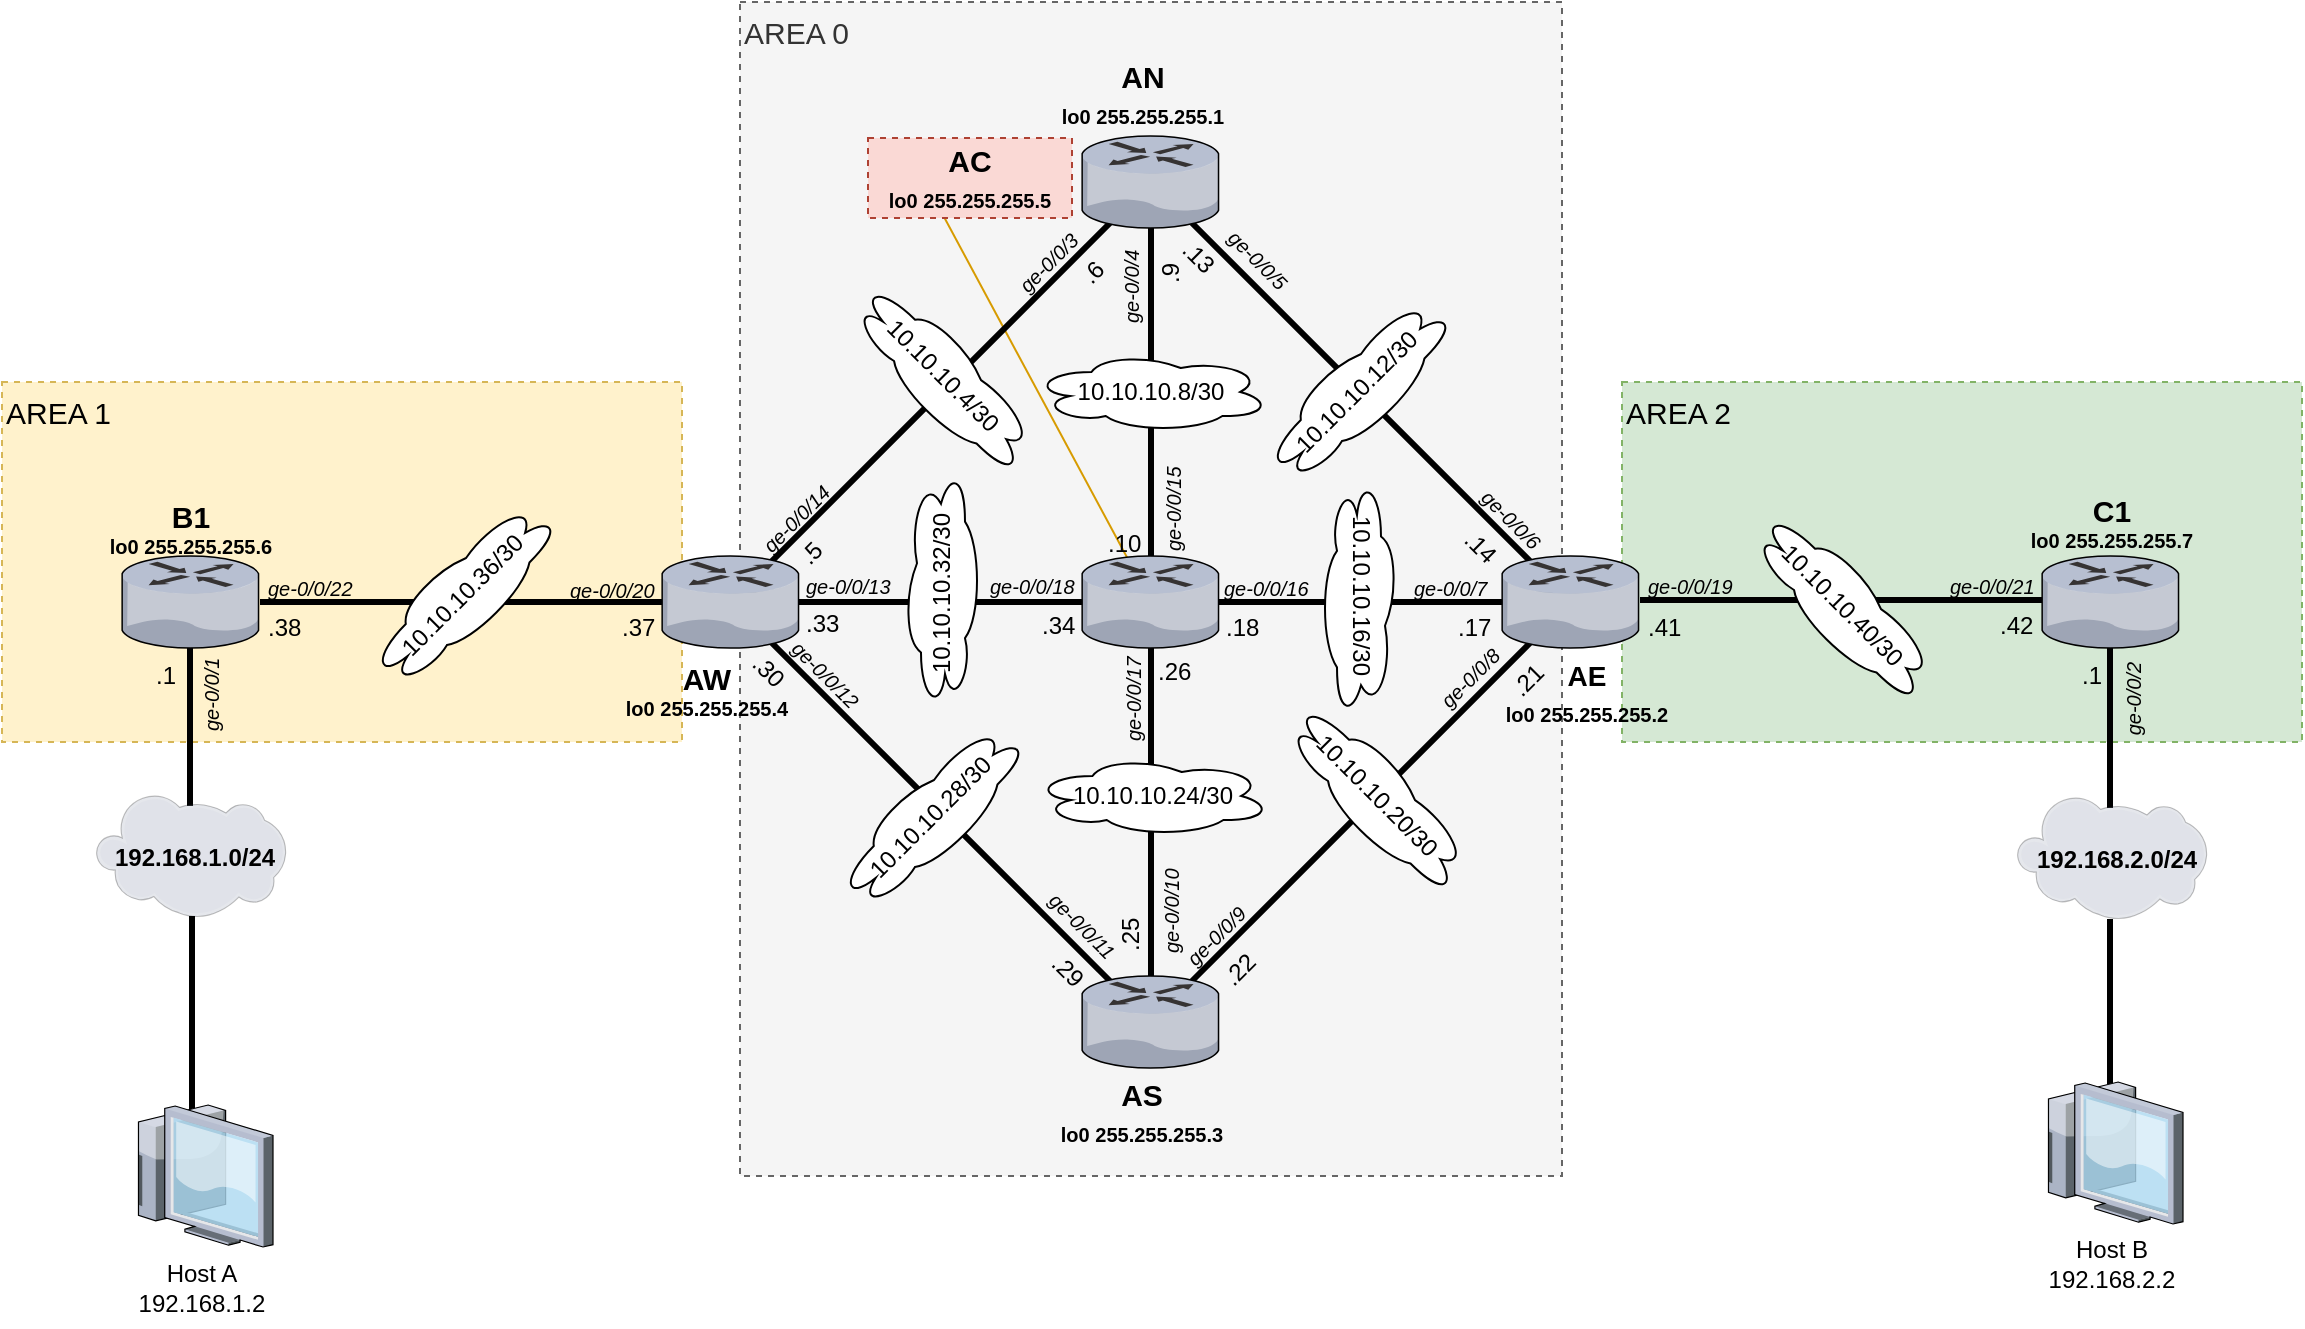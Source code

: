 <mxfile version="10.6.7" type="device"><diagram name="Page-1" id="822b0af5-4adb-64df-f703-e8dfc1f81529"><mxGraphModel dx="2174" dy="1441" grid="1" gridSize="20" guides="1" tooltips="1" connect="1" arrows="1" fold="1" page="1" pageScale="1" pageWidth="1100" pageHeight="850" background="#ffffff" math="0" shadow="0"><root><mxCell id="0"/><mxCell id="1" parent="0"/><mxCell id="tBI72H1Cy514doUV_feU-396" value="AREA 2" style="text;html=1;strokeColor=#82b366;fillColor=#d5e8d4;align=left;verticalAlign=top;whiteSpace=wrap;rounded=0;dashed=1;fontSize=15;" vertex="1" parent="1"><mxGeometry x="750" y="183" width="340" height="180" as="geometry"/></mxCell><mxCell id="tBI72H1Cy514doUV_feU-395" value="AREA 0" style="text;html=1;strokeColor=#666666;fillColor=#f5f5f5;align=left;verticalAlign=top;whiteSpace=wrap;rounded=0;dashed=1;fontSize=15;fontColor=#333333;" vertex="1" parent="1"><mxGeometry x="309" y="-7" width="411" height="587" as="geometry"/></mxCell><mxCell id="tBI72H1Cy514doUV_feU-308" value="AREA 1" style="text;html=1;strokeColor=#d6b656;fillColor=#fff2cc;align=left;verticalAlign=top;whiteSpace=wrap;rounded=0;dashed=1;fontSize=15;" vertex="1" parent="1"><mxGeometry x="-60" y="183" width="340" height="180" as="geometry"/></mxCell><mxCell id="tBI72H1Cy514doUV_feU-393" value="" style="endArrow=none;html=1;horizontal=0;verticalAlign=top;fontSize=11;strokeWidth=1;targetPerimeterSpacing=30;fillColor=#ffe6cc;strokeColor=#d79b00;sourcePerimeterSpacing=-30;" edge="1" parent="1" source="tBI72H1Cy514doUV_feU-307"><mxGeometry x="0.046" y="-3" width="50" height="50" relative="1" as="geometry"><mxPoint x="316.5" y="167.0" as="sourcePoint"/><mxPoint x="400" y="80" as="targetPoint"/><mxPoint as="offset"/><Array as="points"/></mxGeometry></mxCell><mxCell id="tBI72H1Cy514doUV_feU-349" value="" style="endArrow=none;html=1;horizontal=0;verticalAlign=bottom;fontSize=11;strokeWidth=3;" edge="1" parent="1"><mxGeometry x="0.01" y="11" width="50" height="50" relative="1" as="geometry"><mxPoint x="994" y="396" as="sourcePoint"/><mxPoint x="994" y="314" as="targetPoint"/><mxPoint as="offset"/></mxGeometry></mxCell><mxCell id="140" value="" style="endArrow=none;html=1;horizontal=0;verticalAlign=top;fontSize=11;strokeWidth=3;endSize=6;targetPerimeterSpacing=-13;sourcePerimeterSpacing=-8;" parent="1" source="tBI72H1Cy514doUV_feU-301" target="162" edge="1"><mxGeometry x="0.046" y="-3" width="50" height="50" relative="1" as="geometry"><mxPoint x="560.088" y="152" as="sourcePoint"/><mxPoint x="567" y="260" as="targetPoint"/><mxPoint as="offset"/><Array as="points"/></mxGeometry></mxCell><mxCell id="154" value="" style="endArrow=none;html=1;horizontal=0;verticalAlign=bottom;fontSize=11;strokeWidth=3;" parent="1" edge="1"><mxGeometry x="0.01" y="11" width="50" height="50" relative="1" as="geometry"><mxPoint x="994" y="571.5" as="sourcePoint"/><mxPoint x="994" y="451.5" as="targetPoint"/><mxPoint as="offset"/></mxGeometry></mxCell><mxCell id="164" value="" style="endArrow=none;html=1;horizontal=0;verticalAlign=bottom;fontSize=11;strokeWidth=3;" parent="1" edge="1"><mxGeometry x="0.01" y="11" width="50" height="50" relative="1" as="geometry"><mxPoint x="960" y="292" as="sourcePoint"/><mxPoint x="759" y="292" as="targetPoint"/><mxPoint as="offset"/><Array as="points"/></mxGeometry></mxCell><mxCell id="244" value="&lt;br&gt;&lt;div&gt;&lt;b&gt;192.168.2.0/24&lt;/b&gt;&lt;/div&gt;" style="verticalLabelPosition=bottom;aspect=fixed;html=1;verticalAlign=top;strokeColor=none;align=center;outlineConnect=0;shape=mxgraph.citrix.cloud;spacingTop=-58;spacingLeft=3;flipV=1;gradientColor=none;opacity=25;" parent="1" vertex="1"><mxGeometry x="947.5" y="390" width="95" height="62" as="geometry"/></mxCell><mxCell id="261" value="" style="endArrow=none;html=1;horizontal=0;verticalAlign=top;fontSize=11;strokeWidth=3;endSize=6;targetPerimeterSpacing=-13;sourcePerimeterSpacing=-11;" parent="1" source="tBI72H1Cy514doUV_feU-301" target="138" edge="1"><mxGeometry x="0.046" y="-3" width="50" height="50" relative="1" as="geometry"><mxPoint x="489.028" y="149" as="sourcePoint"/><mxPoint x="140" y="120" as="targetPoint"/><mxPoint as="offset"/><Array as="points"/></mxGeometry></mxCell><mxCell id="264" value="" style="endArrow=none;html=1;horizontal=0;verticalAlign=top;fontSize=11;strokeWidth=3;targetPerimeterSpacing=-7;sourcePerimeterSpacing=-10;" parent="1" source="tBI72H1Cy514doUV_feU-304" target="138" edge="1"><mxGeometry x="0.046" y="-3" width="50" height="50" relative="1" as="geometry"><mxPoint x="502.069" y="436.5" as="sourcePoint"/><mxPoint x="413.103" y="372" as="targetPoint"/><mxPoint as="offset"/><Array as="points"/></mxGeometry></mxCell><mxCell id="266" value="" style="endArrow=none;html=1;horizontal=0;verticalAlign=top;fontSize=11;strokeWidth=3;targetPerimeterSpacing=-10;sourcePerimeterSpacing=-11;" parent="1" source="tBI72H1Cy514doUV_feU-304" target="162" edge="1"><mxGeometry x="0.046" y="-3" width="50" height="50" relative="1" as="geometry"><mxPoint x="536.552" y="437.5" as="sourcePoint"/><mxPoint x="631.034" y="369" as="targetPoint"/><mxPoint as="offset"/><Array as="points"/></mxGeometry></mxCell><mxCell id="276" value="" style="endArrow=none;html=1;horizontal=0;verticalAlign=top;fontSize=11;strokeWidth=3;targetPerimeterSpacing=0;" parent="1" source="138" target="tBI72H1Cy514doUV_feU-340" edge="1"><mxGeometry x="0.046" y="-3" width="50" height="50" relative="1" as="geometry"><mxPoint x="400" y="261.0" as="sourcePoint"/><mxPoint x="180" y="295" as="targetPoint"/><mxPoint as="offset"/><Array as="points"/></mxGeometry></mxCell><mxCell id="281" value="" style="endArrow=none;html=1;horizontal=0;verticalAlign=top;fontSize=11;strokeWidth=3;targetPerimeterSpacing=-6;sourcePerimeterSpacing=-15;" parent="1" edge="1"><mxGeometry x="0.046" y="-3" width="50" height="50" relative="1" as="geometry"><mxPoint x="34" y="395" as="sourcePoint"/><mxPoint x="34" y="315" as="targetPoint"/><mxPoint as="offset"/><Array as="points"/></mxGeometry></mxCell><mxCell id="278" value="" style="group" parent="1" vertex="1" connectable="0"><mxGeometry x="955" y="533" width="80" height="111" as="geometry"/></mxCell><mxCell id="279" value="" style="verticalLabelPosition=bottom;aspect=fixed;html=1;verticalAlign=top;strokeColor=none;align=center;outlineConnect=0;shape=mxgraph.citrix.thin_client;" parent="278" vertex="1"><mxGeometry x="4.5" width="71" height="71" as="geometry"/></mxCell><mxCell id="280" value="&lt;div&gt;Host B&lt;/div&gt;&lt;div&gt;192.168.2.2&lt;br&gt;&lt;/div&gt;" style="text;html=1;strokeColor=none;fillColor=none;align=center;verticalAlign=middle;whiteSpace=wrap;rounded=0;dashed=1;" parent="278" vertex="1"><mxGeometry y="71" width="80" height="40" as="geometry"/></mxCell><mxCell id="tBI72H1Cy514doUV_feU-305" value="&lt;div style=&quot;font-size: 15px&quot;&gt;&lt;font style=&quot;font-size: 15px&quot;&gt;AS&lt;/font&gt;&lt;/div&gt;&lt;div&gt;&lt;font style=&quot;font-size: 10px&quot;&gt;lo0 255.255.255.3&lt;/font&gt;&lt;/div&gt;" style="text;html=1;strokeColor=none;fillColor=none;align=center;verticalAlign=middle;whiteSpace=wrap;rounded=0;dashed=1;fontSize=15;fontStyle=1" vertex="1" parent="1"><mxGeometry x="460" y="528" width="100" height="40" as="geometry"/></mxCell><mxCell id="tBI72H1Cy514doUV_feU-310" value="" style="endArrow=none;html=1;horizontal=0;verticalAlign=top;fontSize=11;strokeWidth=3;targetPerimeterSpacing=-6;sourcePerimeterSpacing=-15;" edge="1" parent="1" source="162" target="138"><mxGeometry x="0.046" y="-3" width="50" height="50" relative="1" as="geometry"><mxPoint x="637.5" y="292.5" as="sourcePoint"/><mxPoint x="397.5" y="292.5" as="targetPoint"/><mxPoint as="offset"/><Array as="points"/></mxGeometry></mxCell><mxCell id="tBI72H1Cy514doUV_feU-309" value="" style="endArrow=none;html=1;horizontal=0;verticalAlign=top;fontSize=11;strokeWidth=3;targetPerimeterSpacing=-6;sourcePerimeterSpacing=-15;" edge="1" parent="1" source="tBI72H1Cy514doUV_feU-304" target="tBI72H1Cy514doUV_feU-301"><mxGeometry x="0.046" y="-3" width="50" height="50" relative="1" as="geometry"><mxPoint x="516.798" y="409.5" as="sourcePoint"/><mxPoint x="517" y="177" as="targetPoint"/><mxPoint as="offset"/><Array as="points"/></mxGeometry></mxCell><mxCell id="186" value="&lt;div&gt;&lt;span&gt;AW&lt;/span&gt;&lt;/div&gt;&lt;div style=&quot;font-size: 10px&quot;&gt;&lt;span&gt;lo0 255.255.255.4&lt;/span&gt;&lt;/div&gt;" style="text;html=1;strokeColor=none;fillColor=none;align=center;verticalAlign=middle;whiteSpace=wrap;rounded=0;dashed=1;fontSize=15;fontStyle=1" parent="1" vertex="1"><mxGeometry x="240" y="317" width="105" height="40" as="geometry"/></mxCell><mxCell id="188" value="&lt;div&gt;&lt;span style=&quot;font-size: 14px&quot;&gt;AE&lt;/span&gt;&lt;/div&gt;&lt;div&gt;&lt;span style=&quot;font-size: 10px&quot;&gt;lo0 255.255.255.2&lt;br&gt;&lt;/span&gt;&lt;/div&gt;" style="text;html=1;strokeColor=none;fillColor=none;align=center;verticalAlign=middle;whiteSpace=wrap;rounded=0;dashed=1;fontSize=15;fontStyle=1" parent="1" vertex="1"><mxGeometry x="685" y="318" width="95" height="40" as="geometry"/></mxCell><mxCell id="tBI72H1Cy514doUV_feU-316" value="&lt;font size=&quot;1&quot;&gt;&lt;span&gt;&lt;font style=&quot;font-size: 10px&quot;&gt;ge-0/0/3&lt;/font&gt;&lt;/span&gt;&lt;/font&gt;" style="text;html=1;resizable=0;points=[];autosize=1;align=left;verticalAlign=top;spacingTop=-4;rotation=-45;fontStyle=2" vertex="1" parent="1"><mxGeometry x="440" y="106" width="60" height="20" as="geometry"/></mxCell><mxCell id="tBI72H1Cy514doUV_feU-317" value="&lt;div&gt;&lt;font size=&quot;1&quot;&gt;&lt;span&gt;&lt;font style=&quot;font-size: 10px&quot;&gt;ge-0/0/5&lt;/font&gt;&lt;/span&gt;&lt;/font&gt;&lt;/div&gt;&lt;div&gt;&lt;font size=&quot;1&quot;&gt;&lt;span&gt;&lt;font style=&quot;font-size: 10px&quot;&gt;&lt;br&gt;&lt;/font&gt;&lt;/span&gt;&lt;/font&gt;&lt;/div&gt;" style="text;html=1;resizable=0;points=[];autosize=1;align=left;verticalAlign=top;spacingTop=-4;rotation=45;fontStyle=2" vertex="1" parent="1"><mxGeometry x="538" y="116" width="60" height="40" as="geometry"/></mxCell><mxCell id="tBI72H1Cy514doUV_feU-318" value="&lt;div&gt;&lt;font size=&quot;1&quot;&gt;&lt;span&gt;&lt;font style=&quot;font-size: 10px&quot;&gt;ge-0/0/4&lt;/font&gt;&lt;/span&gt;&lt;/font&gt;&lt;/div&gt;&lt;div&gt;&lt;font size=&quot;1&quot;&gt;&lt;span&gt;&lt;font style=&quot;font-size: 10px&quot;&gt;&lt;br&gt;&lt;/font&gt;&lt;/span&gt;&lt;/font&gt;&lt;/div&gt;" style="text;html=1;resizable=0;points=[];autosize=1;align=left;verticalAlign=top;spacingTop=-4;rotation=-90;fontStyle=2" vertex="1" parent="1"><mxGeometry x="484.5" y="106" width="60" height="40" as="geometry"/></mxCell><mxCell id="tBI72H1Cy514doUV_feU-319" value="&lt;div&gt;&lt;font size=&quot;1&quot;&gt;&lt;span&gt;&lt;font style=&quot;font-size: 10px&quot;&gt;ge-0/0/11&lt;/font&gt;&lt;/span&gt;&lt;/font&gt;&lt;/div&gt;&lt;div&gt;&lt;font size=&quot;1&quot;&gt;&lt;span&gt;&lt;font style=&quot;font-size: 10px&quot;&gt;&lt;br&gt;&lt;/font&gt;&lt;/span&gt;&lt;/font&gt;&lt;/div&gt;" style="text;html=1;resizable=0;points=[];autosize=1;align=left;verticalAlign=top;spacingTop=-4;rotation=45;fontStyle=2" vertex="1" parent="1"><mxGeometry x="445.5" y="453.5" width="80" height="40" as="geometry"/></mxCell><mxCell id="tBI72H1Cy514doUV_feU-304" value="" style="verticalLabelPosition=bottom;aspect=fixed;html=1;verticalAlign=top;strokeColor=none;align=center;outlineConnect=0;shape=mxgraph.citrix.router;" vertex="1" parent="1"><mxGeometry x="480" y="480" width="69" height="46" as="geometry"/></mxCell><mxCell id="tBI72H1Cy514doUV_feU-320" value="&lt;font size=&quot;1&quot;&gt;&lt;span&gt;&lt;font style=&quot;font-size: 10px&quot;&gt;ge-0/0/9&lt;/font&gt;&lt;/span&gt;&lt;/font&gt;" style="text;html=1;resizable=0;points=[];autosize=1;align=left;verticalAlign=top;spacingTop=-4;rotation=-45;fontStyle=2" vertex="1" parent="1"><mxGeometry x="523.5" y="443" width="60" height="20" as="geometry"/></mxCell><mxCell id="tBI72H1Cy514doUV_feU-301" value="" style="verticalLabelPosition=bottom;aspect=fixed;html=1;verticalAlign=top;strokeColor=none;align=center;outlineConnect=0;shape=mxgraph.citrix.router;" vertex="1" parent="1"><mxGeometry x="480" y="60" width="69" height="46" as="geometry"/></mxCell><mxCell id="tBI72H1Cy514doUV_feU-302" value="AN&lt;div&gt;&lt;font style=&quot;font-size: 10px&quot;&gt;lo0 255.255.255.1&lt;br&gt;&lt;/font&gt;&lt;/div&gt;" style="text;html=1;strokeColor=none;fillColor=none;align=center;verticalAlign=middle;whiteSpace=wrap;rounded=0;dashed=1;fontSize=15;fontStyle=1" vertex="1" parent="1"><mxGeometry x="460" y="19" width="101" height="40" as="geometry"/></mxCell><mxCell id="162" value="" style="verticalLabelPosition=bottom;aspect=fixed;html=1;verticalAlign=top;strokeColor=none;align=center;outlineConnect=0;shape=mxgraph.citrix.router;" parent="1" vertex="1"><mxGeometry x="690" y="270" width="69" height="46" as="geometry"/></mxCell><mxCell id="138" value="" style="verticalLabelPosition=bottom;aspect=fixed;html=1;verticalAlign=top;strokeColor=none;align=center;outlineConnect=0;shape=mxgraph.citrix.router;" parent="1" vertex="1"><mxGeometry x="270" y="270" width="69" height="46" as="geometry"/></mxCell><mxCell id="tBI72H1Cy514doUV_feU-307" value="" style="verticalLabelPosition=bottom;aspect=fixed;html=1;verticalAlign=top;strokeColor=none;align=center;outlineConnect=0;shape=mxgraph.citrix.router;" vertex="1" parent="1"><mxGeometry x="480" y="270" width="69" height="46" as="geometry"/></mxCell><mxCell id="tBI72H1Cy514doUV_feU-321" value="&lt;div&gt;&lt;font size=&quot;1&quot;&gt;&lt;span&gt;&lt;font style=&quot;font-size: 10px&quot;&gt;ge-0/0/10&lt;/font&gt;&lt;/span&gt;&lt;/font&gt;&lt;/div&gt;&lt;div&gt;&lt;font size=&quot;1&quot;&gt;&lt;span&gt;&lt;/span&gt;&lt;/font&gt;&lt;/div&gt;" style="text;html=1;resizable=0;points=[];autosize=1;align=left;verticalAlign=top;spacingTop=-4;rotation=-90;fontStyle=2" vertex="1" parent="1"><mxGeometry x="484.5" y="421" width="80" height="20" as="geometry"/></mxCell><mxCell id="tBI72H1Cy514doUV_feU-322" value="&lt;font size=&quot;1&quot;&gt;&lt;span&gt;&lt;font style=&quot;font-size: 10px&quot;&gt;ge-0/0/14&lt;/font&gt;&lt;/span&gt;&lt;/font&gt;" style="text;html=1;resizable=0;points=[];autosize=1;align=left;verticalAlign=top;spacingTop=-4;rotation=-45;fontStyle=2" vertex="1" parent="1"><mxGeometry x="309" y="229" width="80" height="20" as="geometry"/></mxCell><mxCell id="tBI72H1Cy514doUV_feU-323" value="&lt;div&gt;&lt;font size=&quot;1&quot;&gt;&lt;span&gt;&lt;font style=&quot;font-size: 10px&quot;&gt;ge-0/0/8&lt;/font&gt;&lt;/span&gt;&lt;/font&gt;&lt;/div&gt;" style="text;html=1;resizable=0;points=[];autosize=1;align=left;verticalAlign=top;spacingTop=-4;rotation=-45;fontStyle=2" vertex="1" parent="1"><mxGeometry x="650.5" y="314" width="60" height="20" as="geometry"/></mxCell><mxCell id="tBI72H1Cy514doUV_feU-324" value="&lt;div&gt;&lt;font size=&quot;1&quot;&gt;&lt;span&gt;&lt;font style=&quot;font-size: 10px&quot;&gt;ge-0/0/12&lt;/font&gt;&lt;/span&gt;&lt;/font&gt;&lt;/div&gt;&lt;div&gt;&lt;font size=&quot;1&quot;&gt;&lt;span&gt;&lt;font style=&quot;font-size: 10px&quot;&gt;&lt;br&gt;&lt;/font&gt;&lt;/span&gt;&lt;/font&gt;&lt;/div&gt;" style="text;html=1;resizable=0;points=[];autosize=1;align=left;verticalAlign=top;spacingTop=-4;rotation=45;fontStyle=2" vertex="1" parent="1"><mxGeometry x="316.5" y="328" width="80" height="40" as="geometry"/></mxCell><mxCell id="tBI72H1Cy514doUV_feU-325" value="&lt;div&gt;&lt;font size=&quot;1&quot;&gt;&lt;span&gt;&lt;font style=&quot;font-size: 10px&quot;&gt;ge-0/0/6&lt;/font&gt;&lt;/span&gt;&lt;/font&gt;&lt;/div&gt;&lt;div&gt;&lt;font size=&quot;1&quot;&gt;&lt;span&gt;&lt;font style=&quot;font-size: 10px&quot;&gt;&lt;br&gt;&lt;/font&gt;&lt;/span&gt;&lt;/font&gt;&lt;/div&gt;" style="text;html=1;resizable=0;points=[];autosize=1;align=left;verticalAlign=top;spacingTop=-4;rotation=45;fontStyle=2" vertex="1" parent="1"><mxGeometry x="665" y="245.5" width="60" height="40" as="geometry"/></mxCell><mxCell id="tBI72H1Cy514doUV_feU-326" value="&lt;div&gt;&lt;font size=&quot;1&quot;&gt;&lt;span&gt;&lt;font style=&quot;font-size: 10px&quot;&gt;ge-0/0/7&lt;/font&gt;&lt;/span&gt;&lt;/font&gt;&lt;/div&gt;&lt;div&gt;&lt;font size=&quot;1&quot;&gt;&lt;span&gt;&lt;font style=&quot;font-size: 10px&quot;&gt;&lt;br&gt;&lt;/font&gt;&lt;/span&gt;&lt;/font&gt;&lt;/div&gt;" style="text;html=1;resizable=0;points=[];autosize=1;align=left;verticalAlign=top;spacingTop=-4;rotation=0;fontStyle=2" vertex="1" parent="1"><mxGeometry x="644" y="275.5" width="60" height="40" as="geometry"/></mxCell><mxCell id="tBI72H1Cy514doUV_feU-327" value="&lt;div&gt;&lt;font size=&quot;1&quot;&gt;&lt;span&gt;&lt;font style=&quot;font-size: 10px&quot;&gt;ge-0/0/16&lt;/font&gt;&lt;/span&gt;&lt;/font&gt;&lt;/div&gt;&lt;div&gt;&lt;font size=&quot;1&quot;&gt;&lt;span&gt;&lt;/span&gt;&lt;/font&gt;&lt;/div&gt;" style="text;html=1;resizable=0;points=[];autosize=1;align=left;verticalAlign=top;spacingTop=-4;rotation=0;fontStyle=2" vertex="1" parent="1"><mxGeometry x="548.5" y="275.5" width="80" height="20" as="geometry"/></mxCell><mxCell id="tBI72H1Cy514doUV_feU-328" value="&lt;div&gt;&lt;font size=&quot;1&quot;&gt;&lt;span&gt;&lt;font style=&quot;font-size: 10px&quot;&gt;ge-0/0/13&lt;/font&gt;&lt;/span&gt;&lt;/font&gt;&lt;/div&gt;&lt;div&gt;&lt;font size=&quot;1&quot;&gt;&lt;span&gt;&lt;font style=&quot;font-size: 10px&quot;&gt;&lt;br&gt;&lt;/font&gt;&lt;/span&gt;&lt;/font&gt;&lt;/div&gt;" style="text;html=1;resizable=0;points=[];autosize=1;align=left;verticalAlign=top;spacingTop=-4;rotation=0;fontStyle=2" vertex="1" parent="1"><mxGeometry x="340" y="275" width="80" height="40" as="geometry"/></mxCell><mxCell id="tBI72H1Cy514doUV_feU-332" value="&lt;div&gt;&lt;font size=&quot;1&quot;&gt;&lt;span&gt;&lt;font style=&quot;font-size: 10px&quot;&gt;ge-0/0/18&lt;/font&gt;&lt;/span&gt;&lt;/font&gt;&lt;/div&gt;&lt;div&gt;&lt;font size=&quot;1&quot;&gt;&lt;span&gt;&lt;font style=&quot;font-size: 10px&quot;&gt;&lt;br&gt;&lt;/font&gt;&lt;/span&gt;&lt;/font&gt;&lt;/div&gt;" style="text;html=1;resizable=0;points=[];autosize=1;align=left;verticalAlign=top;spacingTop=-4;rotation=0;fontStyle=2" vertex="1" parent="1"><mxGeometry x="432" y="274.5" width="80" height="40" as="geometry"/></mxCell><mxCell id="tBI72H1Cy514doUV_feU-333" value="&lt;div&gt;&lt;font size=&quot;1&quot;&gt;&lt;span&gt;&lt;font style=&quot;font-size: 10px&quot;&gt;ge-0/0/20&lt;/font&gt;&lt;/span&gt;&lt;/font&gt;&lt;/div&gt;" style="text;html=1;resizable=0;points=[];autosize=1;align=left;verticalAlign=top;spacingTop=-4;rotation=0;fontStyle=2" vertex="1" parent="1"><mxGeometry x="221.5" y="277" width="80" height="20" as="geometry"/></mxCell><mxCell id="tBI72H1Cy514doUV_feU-334" value="&lt;div&gt;&lt;font size=&quot;1&quot;&gt;&lt;span&gt;&lt;font style=&quot;font-size: 10px&quot;&gt;ge-0/0/19&lt;/font&gt;&lt;/span&gt;&lt;/font&gt;&lt;/div&gt;&lt;div&gt;&lt;font size=&quot;1&quot;&gt;&lt;span&gt;&lt;font style=&quot;font-size: 10px&quot;&gt;&lt;br&gt;&lt;/font&gt;&lt;/span&gt;&lt;/font&gt;&lt;/div&gt;" style="text;html=1;resizable=0;points=[];autosize=1;align=left;verticalAlign=top;spacingTop=-4;rotation=0;fontStyle=2" vertex="1" parent="1"><mxGeometry x="761" y="275" width="80" height="40" as="geometry"/></mxCell><mxCell id="tBI72H1Cy514doUV_feU-335" value="&lt;div&gt;&lt;font size=&quot;1&quot;&gt;&lt;span&gt;&lt;font style=&quot;font-size: 10px&quot;&gt;ge-0/0/15&lt;/font&gt;&lt;/span&gt;&lt;/font&gt;&lt;/div&gt;&lt;div&gt;&lt;font size=&quot;1&quot;&gt;&lt;span&gt;&lt;/span&gt;&lt;/font&gt;&lt;/div&gt;" style="text;html=1;resizable=0;points=[];autosize=1;align=left;verticalAlign=top;spacingTop=-4;rotation=-90;fontStyle=2" vertex="1" parent="1"><mxGeometry x="485.5" y="220" width="80" height="20" as="geometry"/></mxCell><mxCell id="tBI72H1Cy514doUV_feU-336" value="&lt;div&gt;&lt;font size=&quot;1&quot;&gt;&lt;span&gt;&lt;font style=&quot;font-size: 10px&quot;&gt;ge-0/0/17&lt;/font&gt;&lt;/span&gt;&lt;/font&gt;&lt;/div&gt;" style="text;html=1;resizable=0;points=[];autosize=1;align=left;verticalAlign=top;spacingTop=-4;rotation=-90;fontStyle=2" vertex="1" parent="1"><mxGeometry x="465.5" y="315" width="80" height="20" as="geometry"/></mxCell><mxCell id="tBI72H1Cy514doUV_feU-337" value="" style="verticalLabelPosition=bottom;aspect=fixed;html=1;verticalAlign=top;strokeColor=none;align=center;outlineConnect=0;shape=mxgraph.citrix.router;" vertex="1" parent="1"><mxGeometry x="960" y="270" width="69" height="46" as="geometry"/></mxCell><mxCell id="tBI72H1Cy514doUV_feU-339" value="&lt;div&gt;&lt;font size=&quot;1&quot;&gt;&lt;span&gt;&lt;font style=&quot;font-size: 10px&quot;&gt;ge-0/0/21&lt;/font&gt;&lt;/span&gt;&lt;/font&gt;&lt;/div&gt;&lt;div&gt;&lt;font size=&quot;1&quot;&gt;&lt;span&gt;&lt;font style=&quot;font-size: 10px&quot;&gt;&lt;br&gt;&lt;/font&gt;&lt;/span&gt;&lt;/font&gt;&lt;/div&gt;" style="text;html=1;resizable=0;points=[];autosize=1;align=left;verticalAlign=top;spacingTop=-4;rotation=0;fontStyle=2" vertex="1" parent="1"><mxGeometry x="911.5" y="275" width="80" height="40" as="geometry"/></mxCell><mxCell id="tBI72H1Cy514doUV_feU-340" value="" style="verticalLabelPosition=bottom;aspect=fixed;html=1;verticalAlign=top;strokeColor=none;align=center;outlineConnect=0;shape=mxgraph.citrix.router;" vertex="1" parent="1"><mxGeometry y="270" width="69" height="46" as="geometry"/></mxCell><mxCell id="tBI72H1Cy514doUV_feU-341" value="&lt;div&gt;&lt;span&gt;B1&lt;/span&gt;&lt;/div&gt;&lt;div style=&quot;font-size: 10px&quot;&gt;&lt;span&gt;lo0 255.255.255.6&lt;/span&gt;&lt;/div&gt;" style="text;html=1;strokeColor=none;fillColor=none;align=center;verticalAlign=middle;whiteSpace=wrap;rounded=0;dashed=1;fontSize=15;fontStyle=1" vertex="1" parent="1"><mxGeometry x="-13" y="235.5" width="95" height="40" as="geometry"/></mxCell><mxCell id="tBI72H1Cy514doUV_feU-342" value="C&lt;span&gt;1&lt;/span&gt;&lt;div style=&quot;font-size: 10px&quot;&gt;&lt;span&gt;lo0 255.255.255.7&lt;/span&gt;&lt;/div&gt;" style="text;html=1;strokeColor=none;fillColor=none;align=center;verticalAlign=middle;whiteSpace=wrap;rounded=0;dashed=1;fontSize=15;fontStyle=1" vertex="1" parent="1"><mxGeometry x="944.5" y="233" width="100" height="40" as="geometry"/></mxCell><mxCell id="253" value="&lt;b&gt;&lt;br&gt;&lt;/b&gt;&lt;div&gt;&lt;b&gt;192.168.1.0/24&lt;/b&gt;&lt;/div&gt;" style="verticalLabelPosition=bottom;aspect=fixed;html=1;verticalAlign=top;strokeColor=none;align=center;outlineConnect=0;shape=mxgraph.citrix.cloud;spacingTop=-58;spacingLeft=3;flipV=1;gradientColor=none;opacity=25;" parent="1" vertex="1"><mxGeometry x="-13" y="389" width="95" height="62" as="geometry"/></mxCell><mxCell id="tBI72H1Cy514doUV_feU-344" value="&lt;div&gt;&lt;font size=&quot;1&quot;&gt;&lt;span&gt;&lt;font style=&quot;font-size: 10px&quot;&gt;ge-0/0/22&lt;/font&gt;&lt;/span&gt;&lt;/font&gt;&lt;/div&gt;" style="text;html=1;resizable=0;points=[];autosize=1;align=left;verticalAlign=top;spacingTop=-4;rotation=0;fontStyle=2" vertex="1" parent="1"><mxGeometry x="70.5" y="275.5" width="80" height="20" as="geometry"/></mxCell><mxCell id="tBI72H1Cy514doUV_feU-345" value="&lt;div&gt;&lt;font size=&quot;1&quot;&gt;&lt;span&gt;&lt;font style=&quot;font-size: 10px&quot;&gt;ge-0/0/1&lt;/font&gt;&lt;/span&gt;&lt;/font&gt;&lt;/div&gt;&lt;div&gt;&lt;font size=&quot;1&quot;&gt;&lt;span&gt;&lt;/span&gt;&lt;/font&gt;&lt;/div&gt;" style="text;html=1;resizable=0;points=[];autosize=1;align=left;verticalAlign=top;spacingTop=-4;rotation=-90;fontStyle=2" vertex="1" parent="1"><mxGeometry x="14.5" y="320" width="60" height="20" as="geometry"/></mxCell><mxCell id="tBI72H1Cy514doUV_feU-346" value="&lt;div&gt;&lt;font size=&quot;1&quot;&gt;&lt;span&gt;&lt;font style=&quot;font-size: 10px&quot;&gt;ge-0/0/2&lt;/font&gt;&lt;/span&gt;&lt;/font&gt;&lt;/div&gt;" style="text;html=1;resizable=0;points=[];autosize=1;align=left;verticalAlign=top;spacingTop=-4;rotation=-90;fontStyle=2" vertex="1" parent="1"><mxGeometry x="975.667" y="322" width="60" height="20" as="geometry"/></mxCell><mxCell id="tBI72H1Cy514doUV_feU-350" value="" style="endArrow=none;html=1;horizontal=0;verticalAlign=top;fontSize=11;strokeWidth=3;targetPerimeterSpacing=-6;sourcePerimeterSpacing=-15;" edge="1" parent="1"><mxGeometry x="0.046" y="-3" width="50" height="50" relative="1" as="geometry"><mxPoint x="35" y="562" as="sourcePoint"/><mxPoint x="35" y="450" as="targetPoint"/><mxPoint as="offset"/><Array as="points"/></mxGeometry></mxCell><mxCell id="221" value="" style="group" parent="1" vertex="1" connectable="0"><mxGeometry y="544.5" width="80" height="111" as="geometry"/></mxCell><mxCell id="222" value="" style="verticalLabelPosition=bottom;aspect=fixed;html=1;verticalAlign=top;strokeColor=none;align=center;outlineConnect=0;shape=mxgraph.citrix.thin_client;" parent="221" vertex="1"><mxGeometry x="4.5" width="71" height="71" as="geometry"/></mxCell><mxCell id="223" value="&lt;div&gt;Host A&lt;/div&gt;&lt;div&gt;192.168.1.2&lt;br&gt;&lt;/div&gt;" style="text;html=1;strokeColor=none;fillColor=none;align=center;verticalAlign=middle;whiteSpace=wrap;rounded=0;dashed=1;" parent="221" vertex="1"><mxGeometry y="71" width="80" height="40" as="geometry"/></mxCell><mxCell id="tBI72H1Cy514doUV_feU-352" value=".1" style="text;html=1;resizable=0;points=[];autosize=1;align=left;verticalAlign=top;spacingTop=-4;fontStyle=0" vertex="1" parent="1"><mxGeometry x="977.5" y="320" width="40" height="20" as="geometry"/></mxCell><mxCell id="tBI72H1Cy514doUV_feU-353" value=".41" style="text;html=1;resizable=0;points=[];autosize=1;align=left;verticalAlign=top;spacingTop=-4;fontStyle=0" vertex="1" parent="1"><mxGeometry x="761" y="296" width="40" height="20" as="geometry"/></mxCell><mxCell id="tBI72H1Cy514doUV_feU-354" value=".42" style="text;html=1;resizable=0;points=[];autosize=1;align=left;verticalAlign=top;spacingTop=-4;fontStyle=0" vertex="1" parent="1"><mxGeometry x="937" y="295" width="40" height="20" as="geometry"/></mxCell><mxCell id="tBI72H1Cy514doUV_feU-355" value="10.10.10.4/30" style="ellipse;shape=cloud;whiteSpace=wrap;html=1;align=center;rotation=45;" vertex="1" parent="1"><mxGeometry x="351" y="160" width="119" height="40" as="geometry"/></mxCell><mxCell id="tBI72H1Cy514doUV_feU-358" value="10.10.10.12/30" style="ellipse;shape=cloud;whiteSpace=wrap;html=1;align=center;rotation=-45;" vertex="1" parent="1"><mxGeometry x="558" y="168" width="119" height="40" as="geometry"/></mxCell><mxCell id="tBI72H1Cy514doUV_feU-359" value="10.10.10.28/30" style="ellipse;shape=cloud;whiteSpace=wrap;html=1;align=center;rotation=-45;" vertex="1" parent="1"><mxGeometry x="344.5" y="381" width="119" height="40" as="geometry"/></mxCell><mxCell id="tBI72H1Cy514doUV_feU-360" value="10.10.10.20/30" style="ellipse;shape=cloud;whiteSpace=wrap;html=1;align=center;rotation=45;" vertex="1" parent="1"><mxGeometry x="568" y="370" width="119" height="40" as="geometry"/></mxCell><mxCell id="tBI72H1Cy514doUV_feU-361" value="10.10.10.8/30" style="ellipse;shape=cloud;whiteSpace=wrap;html=1;align=center;rotation=0;" vertex="1" parent="1"><mxGeometry x="455" y="168" width="119" height="40" as="geometry"/></mxCell><mxCell id="tBI72H1Cy514doUV_feU-362" value="10.10.10.24/30" style="ellipse;shape=cloud;whiteSpace=wrap;html=1;align=center;rotation=0;" vertex="1" parent="1"><mxGeometry x="455.5" y="370" width="119" height="40" as="geometry"/></mxCell><mxCell id="tBI72H1Cy514doUV_feU-363" value="10.10.10.32/30" style="ellipse;shape=cloud;whiteSpace=wrap;html=1;align=center;rotation=-90;" vertex="1" parent="1"><mxGeometry x="350" y="268.5" width="119" height="40" as="geometry"/></mxCell><mxCell id="tBI72H1Cy514doUV_feU-364" value="10.10.10.16/30" style="ellipse;shape=cloud;whiteSpace=wrap;html=1;align=center;rotation=90;" vertex="1" parent="1"><mxGeometry x="560" y="270" width="119" height="40" as="geometry"/></mxCell><mxCell id="tBI72H1Cy514doUV_feU-365" value="10.10.10.36/30" style="ellipse;shape=cloud;whiteSpace=wrap;html=1;align=center;rotation=-45;" vertex="1" parent="1"><mxGeometry x="110.5" y="270" width="119" height="40" as="geometry"/></mxCell><mxCell id="tBI72H1Cy514doUV_feU-367" value="10.10.10.40/30" style="ellipse;shape=cloud;whiteSpace=wrap;html=1;align=center;rotation=45;" vertex="1" parent="1"><mxGeometry x="801" y="274.5" width="119" height="40" as="geometry"/></mxCell><mxCell id="tBI72H1Cy514doUV_feU-370" value=".37" style="text;html=1;resizable=0;points=[];autosize=1;align=left;verticalAlign=top;spacingTop=-4;fontStyle=0" vertex="1" parent="1"><mxGeometry x="247.5" y="295.5" width="40" height="20" as="geometry"/></mxCell><mxCell id="tBI72H1Cy514doUV_feU-371" value=".38" style="text;html=1;resizable=0;points=[];autosize=1;align=left;verticalAlign=top;spacingTop=-4;fontStyle=0" vertex="1" parent="1"><mxGeometry x="70.5" y="295.5" width="40" height="20" as="geometry"/></mxCell><mxCell id="tBI72H1Cy514doUV_feU-372" value=".1" style="text;html=1;resizable=0;points=[];autosize=1;align=left;verticalAlign=top;spacingTop=-4;fontStyle=0" vertex="1" parent="1"><mxGeometry x="14.5" y="320" width="40" height="20" as="geometry"/></mxCell><mxCell id="tBI72H1Cy514doUV_feU-373" value=".6" style="text;html=1;resizable=0;points=[];autosize=1;align=left;verticalAlign=top;spacingTop=-4;fontStyle=0;rotation=-45;" vertex="1" parent="1"><mxGeometry x="474.5" y="109" width="40" height="20" as="geometry"/></mxCell><mxCell id="tBI72H1Cy514doUV_feU-374" value=".9" style="text;html=1;resizable=0;points=[];autosize=1;align=left;verticalAlign=top;spacingTop=-4;fontStyle=0;rotation=-90;" vertex="1" parent="1"><mxGeometry x="504.5" y="106" width="40" height="20" as="geometry"/></mxCell><mxCell id="tBI72H1Cy514doUV_feU-375" value=".13" style="text;html=1;resizable=0;points=[];autosize=1;align=left;verticalAlign=top;spacingTop=-4;fontStyle=0;rotation=45;" vertex="1" parent="1"><mxGeometry x="525" y="118" width="40" height="20" as="geometry"/></mxCell><mxCell id="tBI72H1Cy514doUV_feU-376" value=".14" style="text;html=1;resizable=0;points=[];autosize=1;align=left;verticalAlign=top;spacingTop=-4;fontStyle=0;rotation=45;" vertex="1" parent="1"><mxGeometry x="666" y="263" width="40" height="20" as="geometry"/></mxCell><mxCell id="tBI72H1Cy514doUV_feU-377" value=".21" style="text;html=1;resizable=0;points=[];autosize=1;align=left;verticalAlign=top;spacingTop=-4;fontStyle=0;rotation=-45;" vertex="1" parent="1"><mxGeometry x="690" y="315" width="40" height="20" as="geometry"/></mxCell><mxCell id="tBI72H1Cy514doUV_feU-379" value=".22" style="text;html=1;resizable=0;points=[];autosize=1;align=left;verticalAlign=top;spacingTop=-4;fontStyle=0;rotation=-45;" vertex="1" parent="1"><mxGeometry x="545.5" y="460" width="40" height="20" as="geometry"/></mxCell><mxCell id="tBI72H1Cy514doUV_feU-380" value="&lt;div&gt;.29&lt;/div&gt;" style="text;html=1;resizable=0;points=[];autosize=1;align=left;verticalAlign=top;spacingTop=-4;fontStyle=0;rotation=45;" vertex="1" parent="1"><mxGeometry x="460" y="474.5" width="40" height="20" as="geometry"/></mxCell><mxCell id="tBI72H1Cy514doUV_feU-381" value="&lt;div&gt;.30&lt;/div&gt;" style="text;html=1;resizable=0;points=[];autosize=1;align=left;verticalAlign=top;spacingTop=-4;fontStyle=0;rotation=45;" vertex="1" parent="1"><mxGeometry x="310" y="325" width="40" height="20" as="geometry"/></mxCell><mxCell id="tBI72H1Cy514doUV_feU-382" value="&lt;div&gt;.5&lt;/div&gt;" style="text;html=1;resizable=0;points=[];autosize=1;align=left;verticalAlign=top;spacingTop=-4;fontStyle=0;rotation=-45;" vertex="1" parent="1"><mxGeometry x="334" y="249" width="40" height="20" as="geometry"/></mxCell><mxCell id="tBI72H1Cy514doUV_feU-384" value=".25" style="text;html=1;resizable=0;points=[];autosize=1;align=left;verticalAlign=top;spacingTop=-4;fontStyle=0;rotation=-90;" vertex="1" parent="1"><mxGeometry x="484.5" y="440" width="40" height="20" as="geometry"/></mxCell><mxCell id="tBI72H1Cy514doUV_feU-385" value=".33" style="text;html=1;resizable=0;points=[];autosize=1;align=left;verticalAlign=top;spacingTop=-4;fontStyle=0;rotation=0;" vertex="1" parent="1"><mxGeometry x="340" y="294" width="40" height="20" as="geometry"/></mxCell><mxCell id="tBI72H1Cy514doUV_feU-386" value=".17" style="text;html=1;resizable=0;points=[];autosize=1;align=left;verticalAlign=top;spacingTop=-4;fontStyle=0;rotation=0;" vertex="1" parent="1"><mxGeometry x="666" y="295.5" width="40" height="20" as="geometry"/></mxCell><mxCell id="tBI72H1Cy514doUV_feU-388" value=".18" style="text;html=1;resizable=0;points=[];autosize=1;align=left;verticalAlign=top;spacingTop=-4;fontStyle=0;rotation=0;" vertex="1" parent="1"><mxGeometry x="550" y="296" width="40" height="20" as="geometry"/></mxCell><mxCell id="tBI72H1Cy514doUV_feU-390" value=".34" style="text;html=1;resizable=0;points=[];autosize=1;align=left;verticalAlign=top;spacingTop=-4;fontStyle=0;rotation=0;" vertex="1" parent="1"><mxGeometry x="457.5" y="295" width="40" height="20" as="geometry"/></mxCell><mxCell id="tBI72H1Cy514doUV_feU-391" value=".10" style="text;html=1;resizable=0;points=[];autosize=1;align=left;verticalAlign=top;spacingTop=-4;fontStyle=0;rotation=0;" vertex="1" parent="1"><mxGeometry x="491" y="253.5" width="40" height="20" as="geometry"/></mxCell><mxCell id="tBI72H1Cy514doUV_feU-392" value=".26" style="text;html=1;resizable=0;points=[];autosize=1;align=left;verticalAlign=top;spacingTop=-4;fontStyle=0;rotation=0;" vertex="1" parent="1"><mxGeometry x="516" y="318" width="40" height="20" as="geometry"/></mxCell><mxCell id="tBI72H1Cy514doUV_feU-394" value="&lt;div style=&quot;font-size: 15px&quot;&gt;&lt;font style=&quot;font-size: 15px&quot;&gt;AC&lt;/font&gt;&lt;/div&gt;&lt;div&gt;&lt;font style=&quot;font-size: 10px&quot;&gt;lo0 255.255.255.5&lt;/font&gt;&lt;/div&gt;" style="text;html=1;align=center;verticalAlign=middle;whiteSpace=wrap;rounded=0;dashed=1;fontSize=15;fillColor=#fad9d5;strokeColor=#ae4132;fontStyle=1" vertex="1" parent="1"><mxGeometry x="373" y="61" width="102" height="40" as="geometry"/></mxCell></root></mxGraphModel></diagram></mxfile>